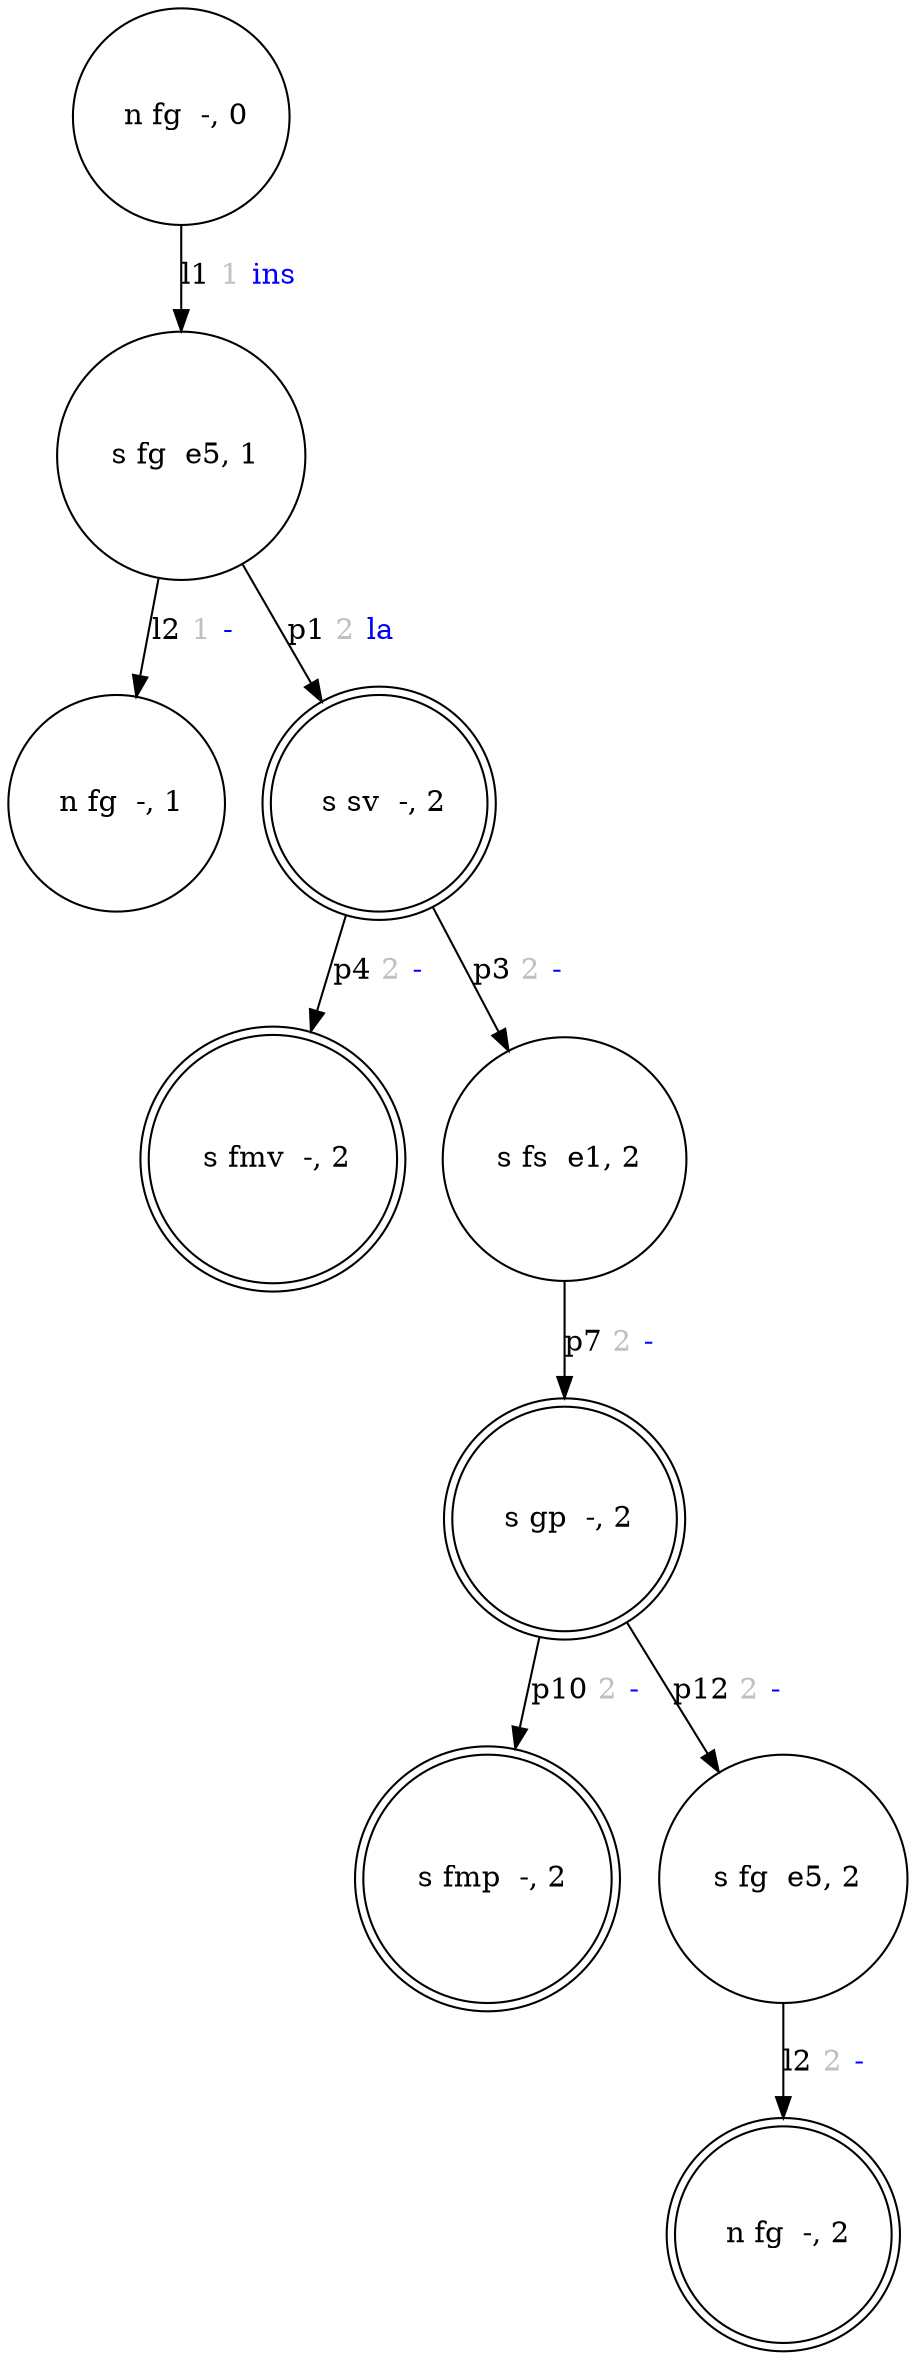 digraph Caso_studio_OS_state {
	" n fg  -, 0" [shape=circle]
	" s fg  e5, 1" [shape=circle]
	" n fg  -, 1" [shape=circle]
	" s sv  -, 2" [shape=doublecircle]
	" s fmv  -, 2" [shape=doublecircle]
	" s fs  e1, 2" [shape=circle]
	" s gp  -, 2" [shape=doublecircle]
	" s fmp  -, 2" [shape=doublecircle]
	" s fg  e5, 2" [shape=circle]
	" n fg  -, 2" [shape=doublecircle]
	" n fg  -, 0" -> " s fg  e5, 1" [label=<l1 <FONT COLOR="grey">1</FONT> <FONT COLOR="blue">ins</FONT>>]
	" s fg  e5, 1" -> " n fg  -, 1" [label=<l2 <FONT COLOR="grey">1</FONT> <FONT COLOR="blue">-</FONT>>]
	" s fg  e5, 1" -> " s sv  -, 2" [label=<p1 <FONT COLOR="grey">2</FONT> <FONT COLOR="blue">la</FONT>>]
	" s sv  -, 2" -> " s fmv  -, 2" [label=<p4 <FONT COLOR="grey">2</FONT> <FONT COLOR="blue">-</FONT>>]
	" s sv  -, 2" -> " s fs  e1, 2" [label=<p3 <FONT COLOR="grey">2</FONT> <FONT COLOR="blue">-</FONT>>]
	" s fs  e1, 2" -> " s gp  -, 2" [label=<p7 <FONT COLOR="grey">2</FONT> <FONT COLOR="blue">-</FONT>>]
	" s gp  -, 2" -> " s fmp  -, 2" [label=<p10 <FONT COLOR="grey">2</FONT> <FONT COLOR="blue">-</FONT>>]
	" s gp  -, 2" -> " s fg  e5, 2" [label=<p12 <FONT COLOR="grey">2</FONT> <FONT COLOR="blue">-</FONT>>]
	" s fg  e5, 2" -> " n fg  -, 2" [label=<l2 <FONT COLOR="grey">2</FONT> <FONT COLOR="blue">-</FONT>>]
}
